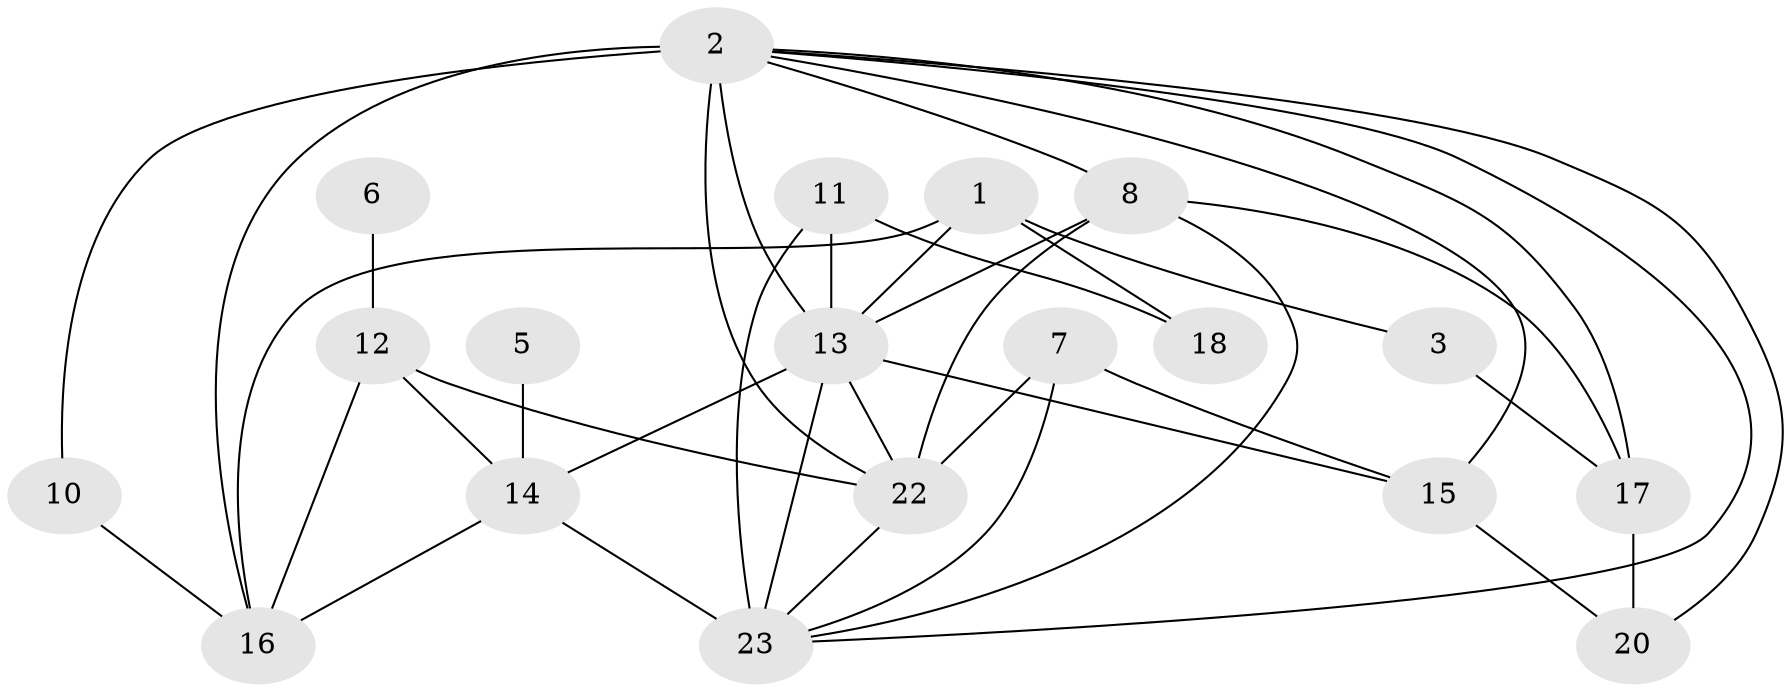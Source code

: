 // original degree distribution, {3: 0.21621621621621623, 4: 0.10810810810810811, 2: 0.33783783783783783, 5: 0.13513513513513514, 1: 0.0945945945945946, 7: 0.04054054054054054, 0: 0.05405405405405406, 6: 0.013513513513513514}
// Generated by graph-tools (version 1.1) at 2025/35/03/04/25 23:35:49]
// undirected, 19 vertices, 39 edges
graph export_dot {
  node [color=gray90,style=filled];
  1;
  2;
  3;
  5;
  6;
  7;
  8;
  10;
  11;
  12;
  13;
  14;
  15;
  16;
  17;
  18;
  20;
  22;
  23;
  1 -- 3 [weight=1.0];
  1 -- 13 [weight=2.0];
  1 -- 16 [weight=2.0];
  1 -- 18 [weight=1.0];
  2 -- 8 [weight=1.0];
  2 -- 10 [weight=1.0];
  2 -- 13 [weight=3.0];
  2 -- 15 [weight=1.0];
  2 -- 16 [weight=2.0];
  2 -- 17 [weight=1.0];
  2 -- 20 [weight=1.0];
  2 -- 22 [weight=1.0];
  2 -- 23 [weight=1.0];
  3 -- 17 [weight=1.0];
  5 -- 14 [weight=1.0];
  6 -- 12 [weight=1.0];
  7 -- 15 [weight=1.0];
  7 -- 22 [weight=1.0];
  7 -- 23 [weight=1.0];
  8 -- 13 [weight=1.0];
  8 -- 17 [weight=1.0];
  8 -- 22 [weight=4.0];
  8 -- 23 [weight=1.0];
  10 -- 16 [weight=1.0];
  11 -- 13 [weight=1.0];
  11 -- 18 [weight=1.0];
  11 -- 23 [weight=4.0];
  12 -- 14 [weight=1.0];
  12 -- 16 [weight=1.0];
  12 -- 22 [weight=2.0];
  13 -- 14 [weight=1.0];
  13 -- 15 [weight=2.0];
  13 -- 22 [weight=2.0];
  13 -- 23 [weight=1.0];
  14 -- 16 [weight=1.0];
  14 -- 23 [weight=1.0];
  15 -- 20 [weight=1.0];
  17 -- 20 [weight=1.0];
  22 -- 23 [weight=1.0];
}
